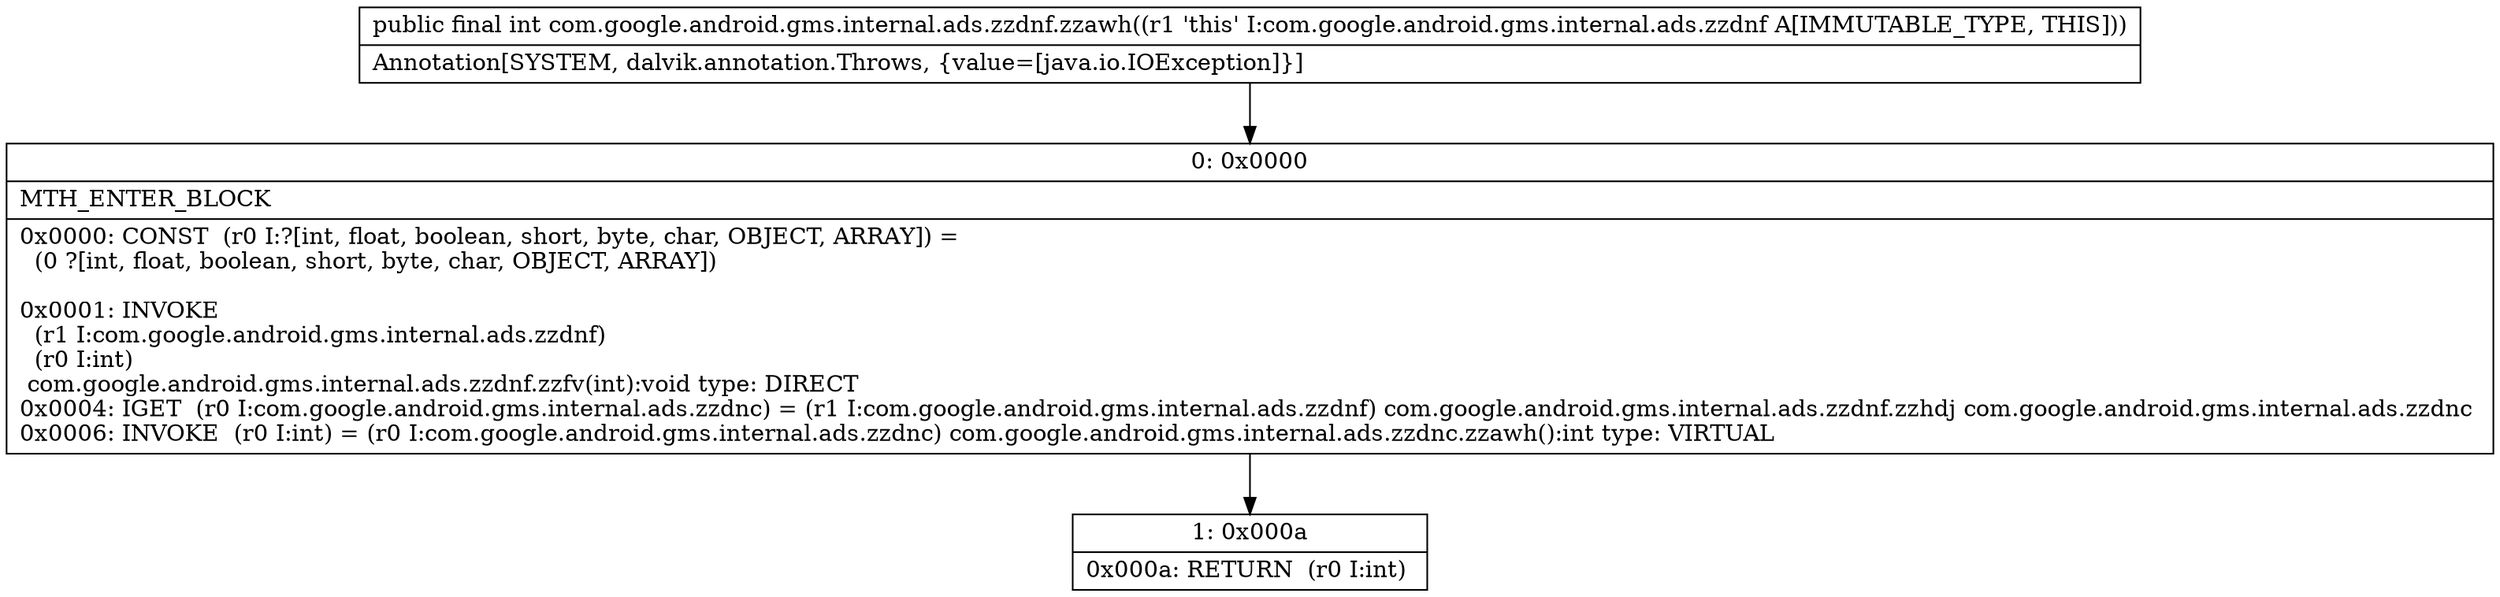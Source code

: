 digraph "CFG forcom.google.android.gms.internal.ads.zzdnf.zzawh()I" {
Node_0 [shape=record,label="{0\:\ 0x0000|MTH_ENTER_BLOCK\l|0x0000: CONST  (r0 I:?[int, float, boolean, short, byte, char, OBJECT, ARRAY]) = \l  (0 ?[int, float, boolean, short, byte, char, OBJECT, ARRAY])\l \l0x0001: INVOKE  \l  (r1 I:com.google.android.gms.internal.ads.zzdnf)\l  (r0 I:int)\l com.google.android.gms.internal.ads.zzdnf.zzfv(int):void type: DIRECT \l0x0004: IGET  (r0 I:com.google.android.gms.internal.ads.zzdnc) = (r1 I:com.google.android.gms.internal.ads.zzdnf) com.google.android.gms.internal.ads.zzdnf.zzhdj com.google.android.gms.internal.ads.zzdnc \l0x0006: INVOKE  (r0 I:int) = (r0 I:com.google.android.gms.internal.ads.zzdnc) com.google.android.gms.internal.ads.zzdnc.zzawh():int type: VIRTUAL \l}"];
Node_1 [shape=record,label="{1\:\ 0x000a|0x000a: RETURN  (r0 I:int) \l}"];
MethodNode[shape=record,label="{public final int com.google.android.gms.internal.ads.zzdnf.zzawh((r1 'this' I:com.google.android.gms.internal.ads.zzdnf A[IMMUTABLE_TYPE, THIS]))  | Annotation[SYSTEM, dalvik.annotation.Throws, \{value=[java.io.IOException]\}]\l}"];
MethodNode -> Node_0;
Node_0 -> Node_1;
}

